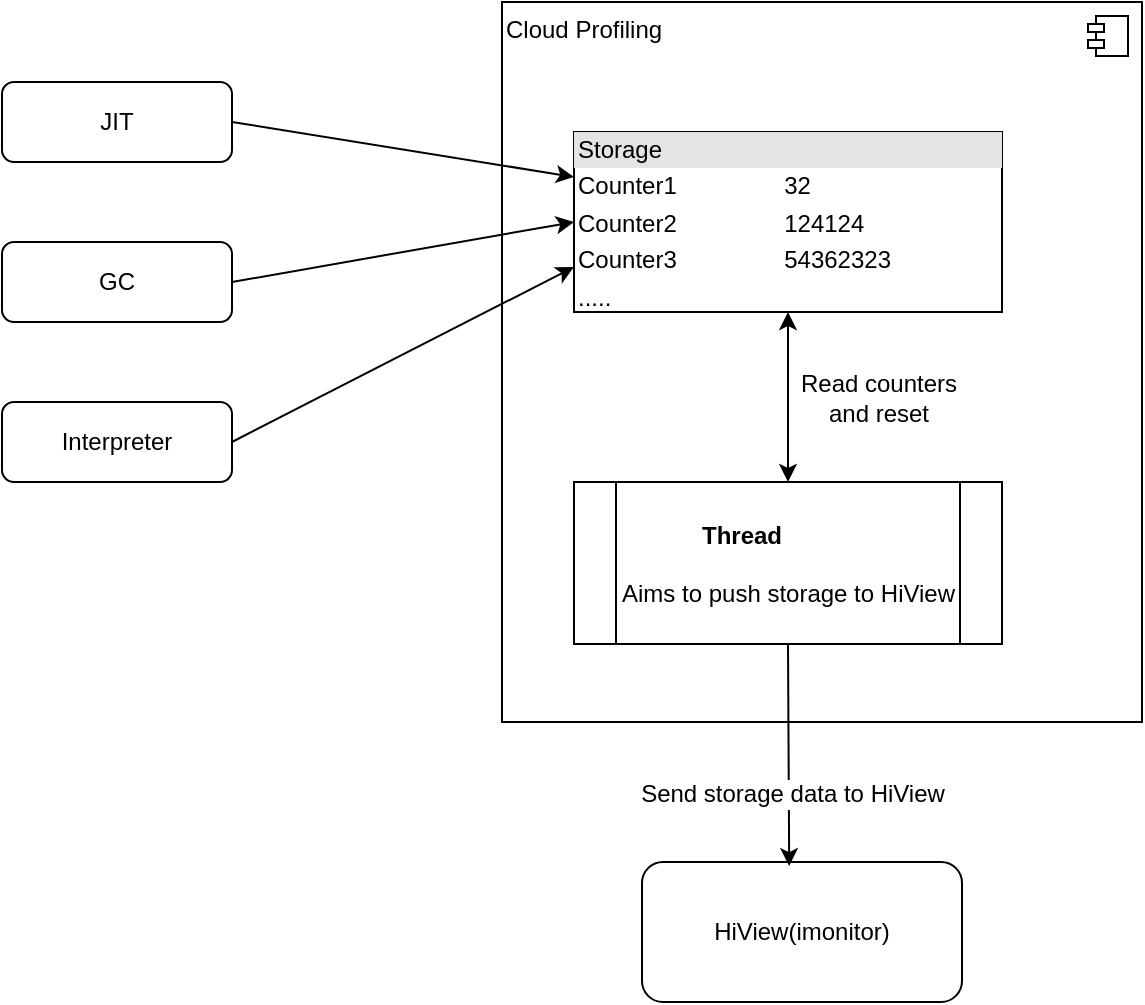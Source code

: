 <mxfile version="12.1.4" type="github" pages="1">
  <diagram name="Page-1" id="e7e014a7-5840-1c2e-5031-d8a46d1fe8dd">
    <mxGraphModel dx="1408" dy="748" grid="1" gridSize="10" guides="1" tooltips="1" connect="1" arrows="1" fold="1" page="1" pageScale="1" pageWidth="1169" pageHeight="826" background="#ffffff" math="0" shadow="0">
      <root>
        <mxCell id="0"/>
        <mxCell id="1" parent="0"/>
        <mxCell id="wJqa6mBJ4jpfj04B4-Os-42" value="Cloud Profiling" style="html=1;align=left;verticalAlign=top;" vertex="1" parent="1">
          <mxGeometry x="360" y="80" width="320" height="360" as="geometry"/>
        </mxCell>
        <mxCell id="wJqa6mBJ4jpfj04B4-Os-43" value="" style="shape=component;jettyWidth=8;jettyHeight=4;" vertex="1" parent="wJqa6mBJ4jpfj04B4-Os-42">
          <mxGeometry x="1" width="20" height="20" relative="1" as="geometry">
            <mxPoint x="-27" y="7" as="offset"/>
          </mxGeometry>
        </mxCell>
        <mxCell id="wJqa6mBJ4jpfj04B4-Os-45" value="&lt;div style=&quot;box-sizing: border-box ; width: 100% ; background: #e4e4e4 ; padding: 2px&quot;&gt;Storage&lt;/div&gt;&lt;table style=&quot;width: 100% ; font-size: 1em&quot; cellpadding=&quot;2&quot; cellspacing=&quot;0&quot;&gt;&lt;tbody&gt;&lt;tr&gt;&lt;td&gt;Counter1&lt;/td&gt;&lt;td&gt;32&lt;/td&gt;&lt;/tr&gt;&lt;tr&gt;&lt;td&gt;Counter2&lt;/td&gt;&lt;td&gt;124124&lt;/td&gt;&lt;/tr&gt;&lt;tr&gt;&lt;td&gt;Counter3&lt;/td&gt;&lt;td&gt;54362323&lt;/td&gt;&lt;/tr&gt;&lt;tr&gt;&lt;td&gt;.....&lt;/td&gt;&lt;td&gt;&lt;br&gt;&lt;/td&gt;&lt;/tr&gt;&lt;/tbody&gt;&lt;/table&gt;" style="verticalAlign=top;align=left;overflow=fill;html=1;" vertex="1" parent="wJqa6mBJ4jpfj04B4-Os-42">
          <mxGeometry x="36" y="65" width="214" height="90" as="geometry"/>
        </mxCell>
        <mxCell id="wJqa6mBJ4jpfj04B4-Os-44" value="&lt;blockquote style=&quot;margin: 0 0 0 40px ; border: none ; padding: 0px&quot;&gt;&lt;b&gt;Thread&lt;/b&gt;&lt;/blockquote&gt;&lt;br&gt;Aims to push storage to HiView" style="shape=process;whiteSpace=wrap;html=1;backgroundOutline=1;align=left;" vertex="1" parent="wJqa6mBJ4jpfj04B4-Os-42">
          <mxGeometry x="36" y="240" width="214" height="81" as="geometry"/>
        </mxCell>
        <mxCell id="wJqa6mBJ4jpfj04B4-Os-56" value="" style="endArrow=classic;startArrow=classic;html=1;entryX=0.5;entryY=1;entryDx=0;entryDy=0;" edge="1" parent="wJqa6mBJ4jpfj04B4-Os-42" source="wJqa6mBJ4jpfj04B4-Os-44" target="wJqa6mBJ4jpfj04B4-Os-45">
          <mxGeometry width="50" height="50" relative="1" as="geometry">
            <mxPoint x="-391.111" y="430" as="sourcePoint"/>
            <mxPoint x="-346.667" y="380" as="targetPoint"/>
          </mxGeometry>
        </mxCell>
        <mxCell id="wJqa6mBJ4jpfj04B4-Os-57" value="Read counters&lt;br&gt;and reset" style="text;html=1;resizable=0;points=[];align=center;verticalAlign=middle;labelBackgroundColor=#ffffff;" vertex="1" connectable="0" parent="wJqa6mBJ4jpfj04B4-Os-56">
          <mxGeometry x="-0.366" y="-1" relative="1" as="geometry">
            <mxPoint x="44" y="-15.5" as="offset"/>
          </mxGeometry>
        </mxCell>
        <mxCell id="wJqa6mBJ4jpfj04B4-Os-49" value="JIT" style="rounded=1;whiteSpace=wrap;html=1;align=center;" vertex="1" parent="1">
          <mxGeometry x="110" y="120" width="115" height="40" as="geometry"/>
        </mxCell>
        <mxCell id="wJqa6mBJ4jpfj04B4-Os-50" value="GC" style="rounded=1;whiteSpace=wrap;html=1;align=center;" vertex="1" parent="1">
          <mxGeometry x="110" y="200" width="115" height="40" as="geometry"/>
        </mxCell>
        <mxCell id="wJqa6mBJ4jpfj04B4-Os-51" value="Interpreter" style="rounded=1;whiteSpace=wrap;html=1;align=center;" vertex="1" parent="1">
          <mxGeometry x="110" y="280" width="115" height="40" as="geometry"/>
        </mxCell>
        <mxCell id="wJqa6mBJ4jpfj04B4-Os-52" value="" style="endArrow=classic;html=1;exitX=1;exitY=0.5;exitDx=0;exitDy=0;entryX=0;entryY=0.25;entryDx=0;entryDy=0;" edge="1" parent="1" source="wJqa6mBJ4jpfj04B4-Os-49" target="wJqa6mBJ4jpfj04B4-Os-45">
          <mxGeometry width="50" height="50" relative="1" as="geometry">
            <mxPoint x="390" y="590" as="sourcePoint"/>
            <mxPoint x="440" y="540" as="targetPoint"/>
          </mxGeometry>
        </mxCell>
        <mxCell id="wJqa6mBJ4jpfj04B4-Os-53" value="" style="endArrow=classic;html=1;entryX=0;entryY=0.5;entryDx=0;entryDy=0;exitX=1;exitY=0.5;exitDx=0;exitDy=0;" edge="1" parent="1" source="wJqa6mBJ4jpfj04B4-Os-50" target="wJqa6mBJ4jpfj04B4-Os-45">
          <mxGeometry width="50" height="50" relative="1" as="geometry">
            <mxPoint x="350" y="570" as="sourcePoint"/>
            <mxPoint x="130" y="500" as="targetPoint"/>
          </mxGeometry>
        </mxCell>
        <mxCell id="wJqa6mBJ4jpfj04B4-Os-54" value="" style="endArrow=classic;html=1;entryX=0;entryY=0.75;entryDx=0;entryDy=0;exitX=1;exitY=0.5;exitDx=0;exitDy=0;" edge="1" parent="1" source="wJqa6mBJ4jpfj04B4-Os-51" target="wJqa6mBJ4jpfj04B4-Os-45">
          <mxGeometry width="50" height="50" relative="1" as="geometry">
            <mxPoint x="70" y="630" as="sourcePoint"/>
            <mxPoint x="120" y="580" as="targetPoint"/>
          </mxGeometry>
        </mxCell>
        <mxCell id="wJqa6mBJ4jpfj04B4-Os-60" value="HiView(imonitor)" style="rounded=1;whiteSpace=wrap;html=1;align=center;" vertex="1" parent="1">
          <mxGeometry x="430" y="510" width="160" height="70" as="geometry"/>
        </mxCell>
        <mxCell id="wJqa6mBJ4jpfj04B4-Os-61" value="" style="endArrow=classic;html=1;exitX=0.5;exitY=1;exitDx=0;exitDy=0;entryX=0.46;entryY=0.029;entryDx=0;entryDy=0;entryPerimeter=0;" edge="1" parent="1" source="wJqa6mBJ4jpfj04B4-Os-44" target="wJqa6mBJ4jpfj04B4-Os-60">
          <mxGeometry width="50" height="50" relative="1" as="geometry">
            <mxPoint x="170" y="550" as="sourcePoint"/>
            <mxPoint x="220" y="500" as="targetPoint"/>
          </mxGeometry>
        </mxCell>
        <mxCell id="wJqa6mBJ4jpfj04B4-Os-68" value="Send storage data to HiView" style="text;html=1;resizable=0;points=[];align=center;verticalAlign=middle;labelBackgroundColor=#ffffff;" vertex="1" connectable="0" parent="wJqa6mBJ4jpfj04B4-Os-61">
          <mxGeometry x="0.351" y="1" relative="1" as="geometry">
            <mxPoint as="offset"/>
          </mxGeometry>
        </mxCell>
      </root>
    </mxGraphModel>
  </diagram>
</mxfile>
